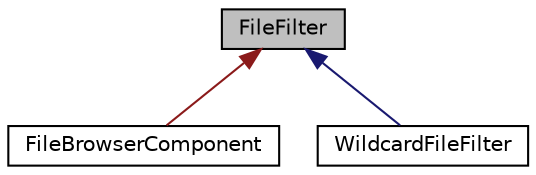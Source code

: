 digraph "FileFilter"
{
  bgcolor="transparent";
  edge [fontname="Helvetica",fontsize="10",labelfontname="Helvetica",labelfontsize="10"];
  node [fontname="Helvetica",fontsize="10",shape=record];
  Node0 [label="FileFilter",height=0.2,width=0.4,color="black", fillcolor="grey75", style="filled", fontcolor="black"];
  Node0 -> Node1 [dir="back",color="firebrick4",fontsize="10",style="solid",fontname="Helvetica"];
  Node1 [label="FileBrowserComponent",height=0.2,width=0.4,color="black",URL="$classFileBrowserComponent.html",tooltip="A component for browsing and selecting a file or directory to open or save. "];
  Node0 -> Node2 [dir="back",color="midnightblue",fontsize="10",style="solid",fontname="Helvetica"];
  Node2 [label="WildcardFileFilter",height=0.2,width=0.4,color="black",URL="$classWildcardFileFilter.html",tooltip="A type of FileFilter that works by wildcard pattern matching. "];
}
